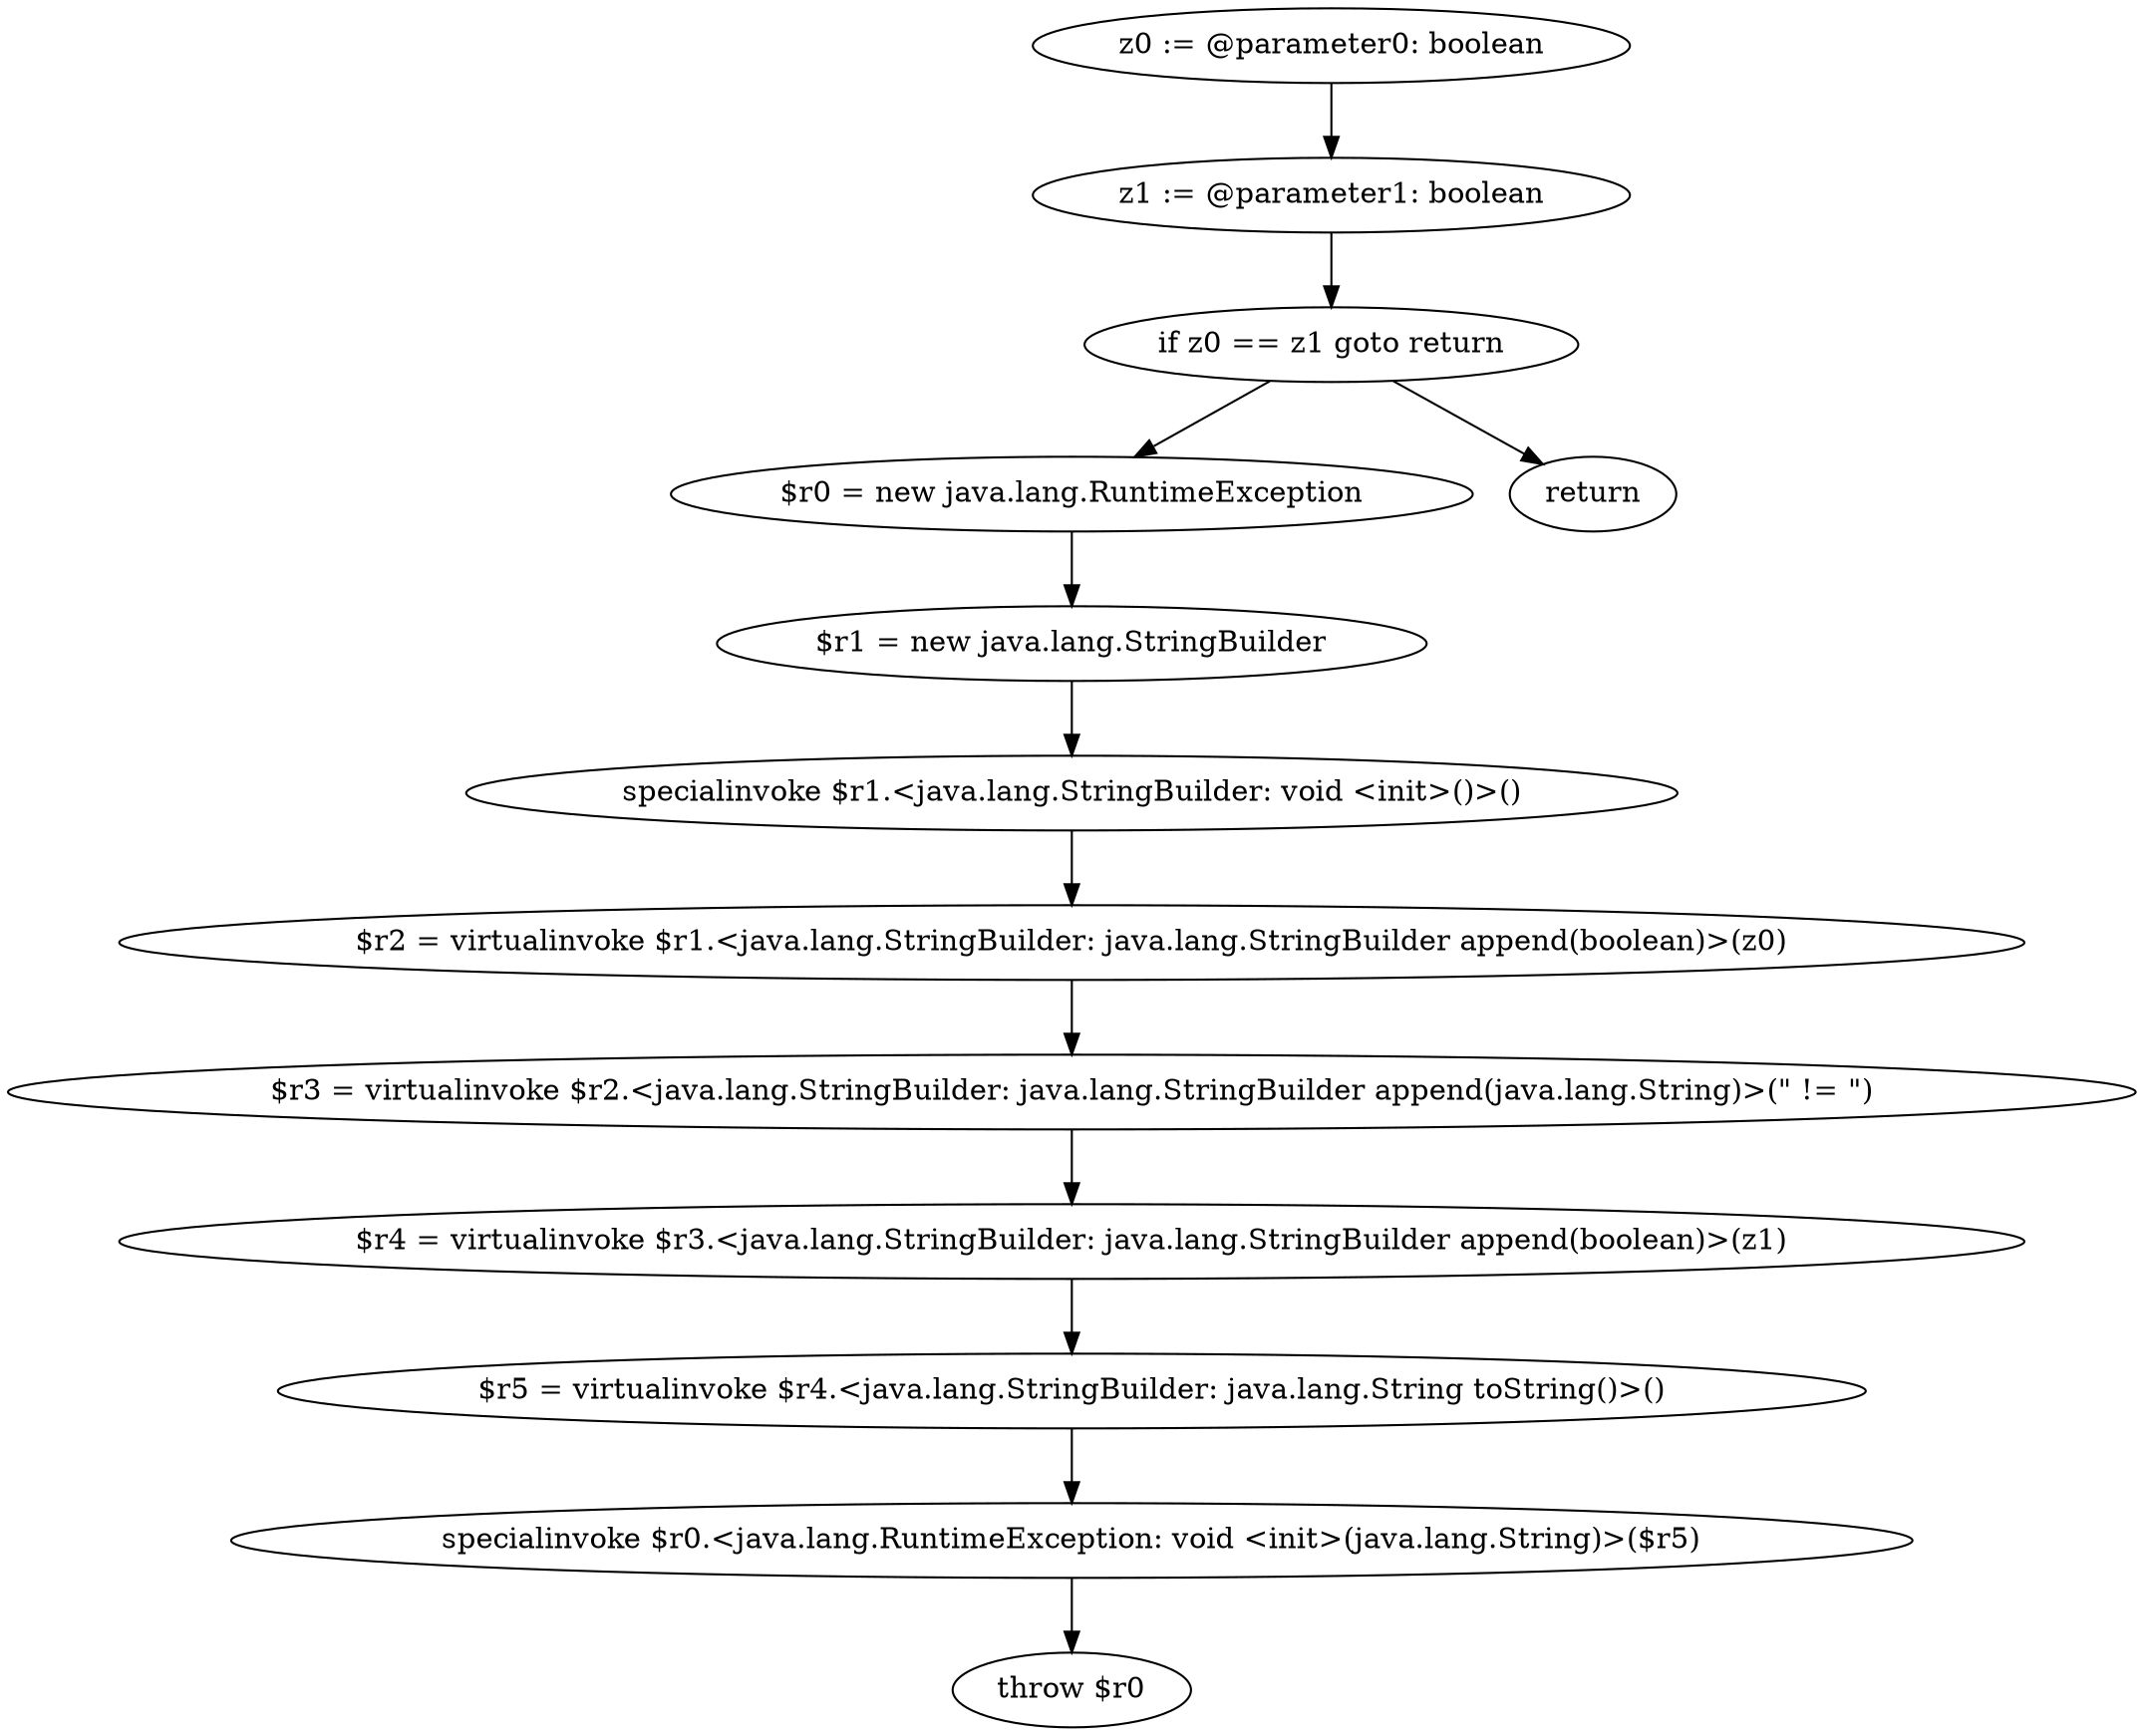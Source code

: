 digraph "unitGraph" {
    "z0 := @parameter0: boolean"
    "z1 := @parameter1: boolean"
    "if z0 == z1 goto return"
    "$r0 = new java.lang.RuntimeException"
    "$r1 = new java.lang.StringBuilder"
    "specialinvoke $r1.<java.lang.StringBuilder: void <init>()>()"
    "$r2 = virtualinvoke $r1.<java.lang.StringBuilder: java.lang.StringBuilder append(boolean)>(z0)"
    "$r3 = virtualinvoke $r2.<java.lang.StringBuilder: java.lang.StringBuilder append(java.lang.String)>(\" != \")"
    "$r4 = virtualinvoke $r3.<java.lang.StringBuilder: java.lang.StringBuilder append(boolean)>(z1)"
    "$r5 = virtualinvoke $r4.<java.lang.StringBuilder: java.lang.String toString()>()"
    "specialinvoke $r0.<java.lang.RuntimeException: void <init>(java.lang.String)>($r5)"
    "throw $r0"
    "return"
    "z0 := @parameter0: boolean"->"z1 := @parameter1: boolean";
    "z1 := @parameter1: boolean"->"if z0 == z1 goto return";
    "if z0 == z1 goto return"->"$r0 = new java.lang.RuntimeException";
    "if z0 == z1 goto return"->"return";
    "$r0 = new java.lang.RuntimeException"->"$r1 = new java.lang.StringBuilder";
    "$r1 = new java.lang.StringBuilder"->"specialinvoke $r1.<java.lang.StringBuilder: void <init>()>()";
    "specialinvoke $r1.<java.lang.StringBuilder: void <init>()>()"->"$r2 = virtualinvoke $r1.<java.lang.StringBuilder: java.lang.StringBuilder append(boolean)>(z0)";
    "$r2 = virtualinvoke $r1.<java.lang.StringBuilder: java.lang.StringBuilder append(boolean)>(z0)"->"$r3 = virtualinvoke $r2.<java.lang.StringBuilder: java.lang.StringBuilder append(java.lang.String)>(\" != \")";
    "$r3 = virtualinvoke $r2.<java.lang.StringBuilder: java.lang.StringBuilder append(java.lang.String)>(\" != \")"->"$r4 = virtualinvoke $r3.<java.lang.StringBuilder: java.lang.StringBuilder append(boolean)>(z1)";
    "$r4 = virtualinvoke $r3.<java.lang.StringBuilder: java.lang.StringBuilder append(boolean)>(z1)"->"$r5 = virtualinvoke $r4.<java.lang.StringBuilder: java.lang.String toString()>()";
    "$r5 = virtualinvoke $r4.<java.lang.StringBuilder: java.lang.String toString()>()"->"specialinvoke $r0.<java.lang.RuntimeException: void <init>(java.lang.String)>($r5)";
    "specialinvoke $r0.<java.lang.RuntimeException: void <init>(java.lang.String)>($r5)"->"throw $r0";
}
